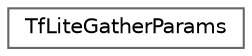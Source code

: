 digraph "Graphical Class Hierarchy"
{
 // LATEX_PDF_SIZE
  bgcolor="transparent";
  edge [fontname=Helvetica,fontsize=10,labelfontname=Helvetica,labelfontsize=10];
  node [fontname=Helvetica,fontsize=10,shape=box,height=0.2,width=0.4];
  rankdir="LR";
  Node0 [id="Node000000",label="TfLiteGatherParams",height=0.2,width=0.4,color="grey40", fillcolor="white", style="filled",URL="$struct_tf_lite_gather_params.html",tooltip=" "];
}
